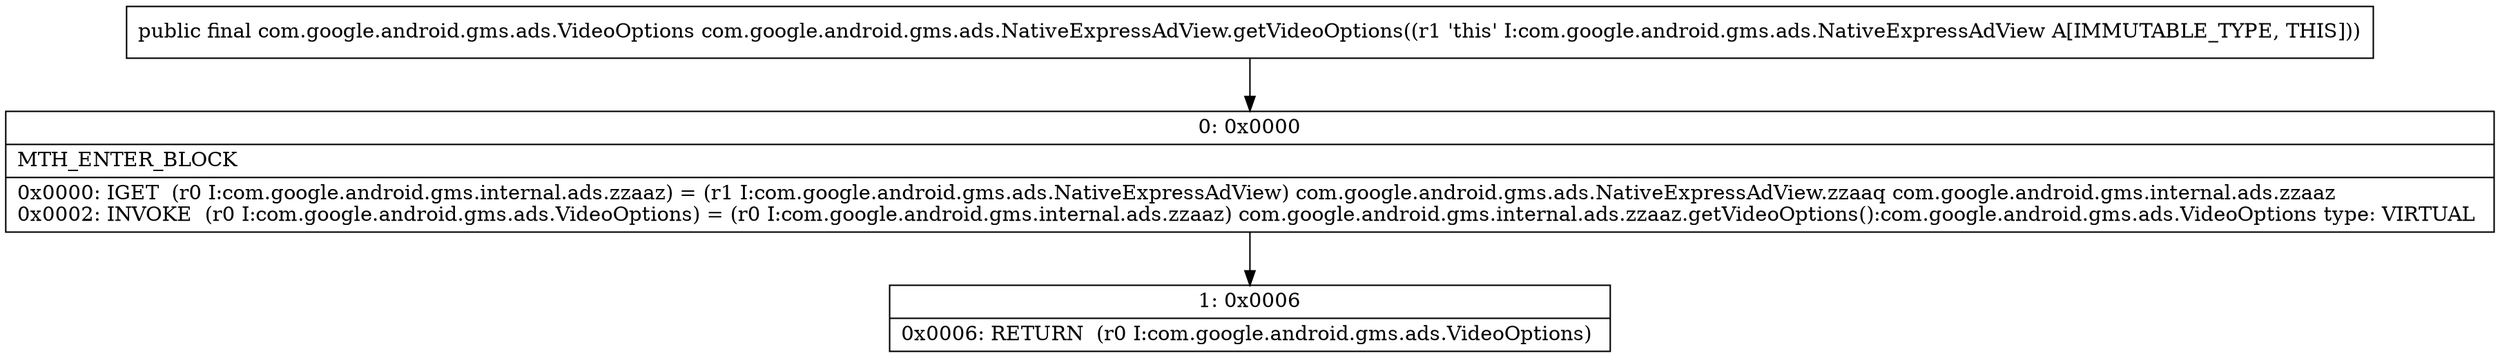 digraph "CFG forcom.google.android.gms.ads.NativeExpressAdView.getVideoOptions()Lcom\/google\/android\/gms\/ads\/VideoOptions;" {
Node_0 [shape=record,label="{0\:\ 0x0000|MTH_ENTER_BLOCK\l|0x0000: IGET  (r0 I:com.google.android.gms.internal.ads.zzaaz) = (r1 I:com.google.android.gms.ads.NativeExpressAdView) com.google.android.gms.ads.NativeExpressAdView.zzaaq com.google.android.gms.internal.ads.zzaaz \l0x0002: INVOKE  (r0 I:com.google.android.gms.ads.VideoOptions) = (r0 I:com.google.android.gms.internal.ads.zzaaz) com.google.android.gms.internal.ads.zzaaz.getVideoOptions():com.google.android.gms.ads.VideoOptions type: VIRTUAL \l}"];
Node_1 [shape=record,label="{1\:\ 0x0006|0x0006: RETURN  (r0 I:com.google.android.gms.ads.VideoOptions) \l}"];
MethodNode[shape=record,label="{public final com.google.android.gms.ads.VideoOptions com.google.android.gms.ads.NativeExpressAdView.getVideoOptions((r1 'this' I:com.google.android.gms.ads.NativeExpressAdView A[IMMUTABLE_TYPE, THIS])) }"];
MethodNode -> Node_0;
Node_0 -> Node_1;
}

